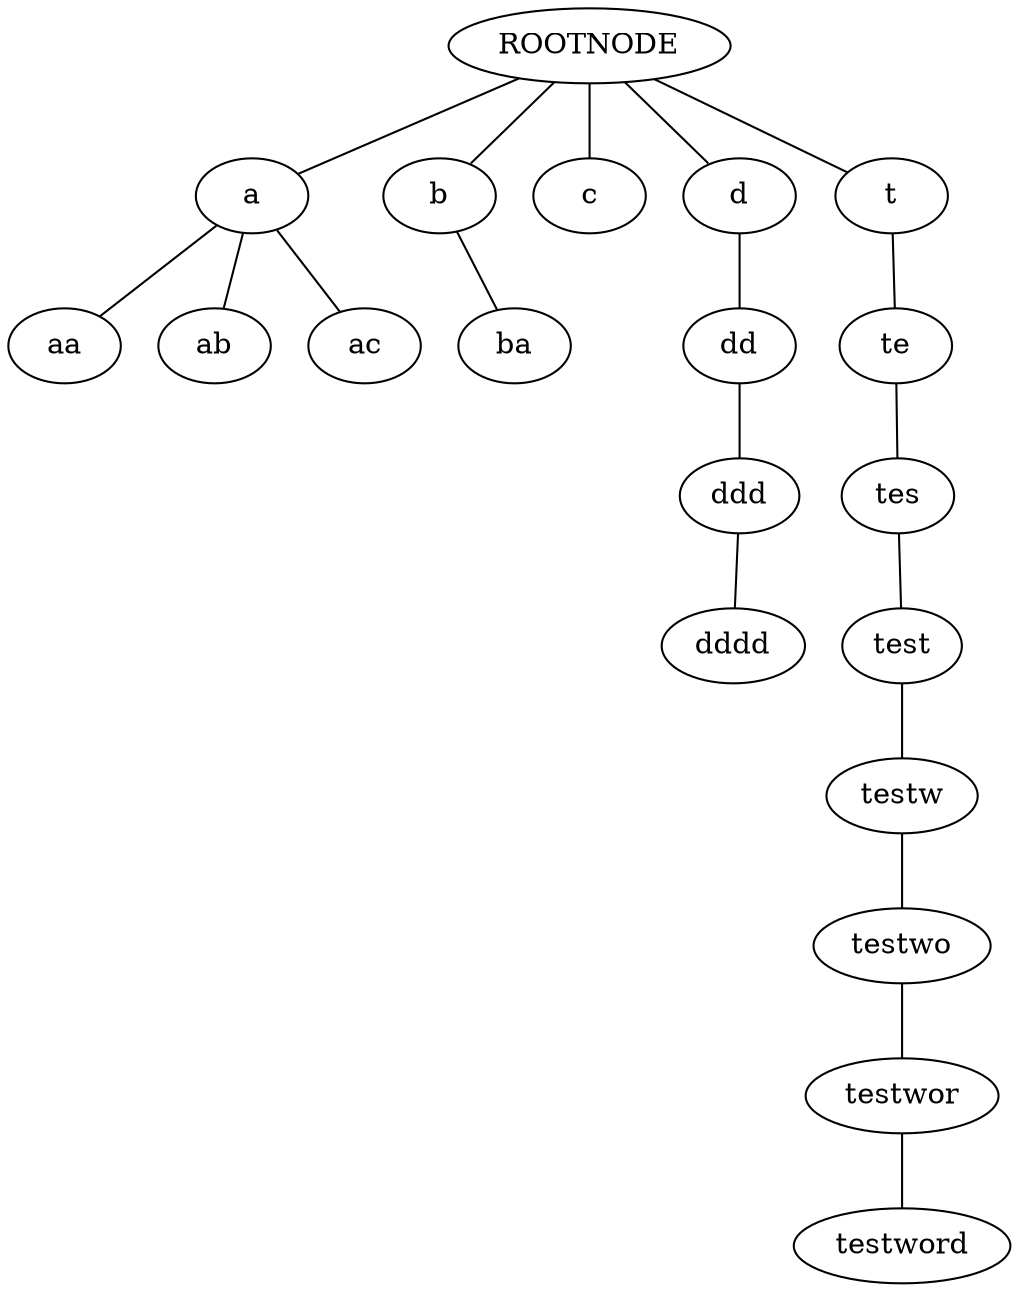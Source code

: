 graph TrieTreeGraph {
ROOTNODE -- a
ROOTNODE -- b
ROOTNODE -- c
ROOTNODE -- d
ROOTNODE -- t
a -- aa
a -- ab
a -- ac
b -- ba
d -- dd
dd -- ddd
ddd -- dddd
t -- te
te -- tes
tes -- test
test -- testw
testw -- testwo
testwo -- testwor
testwor -- testword
}
